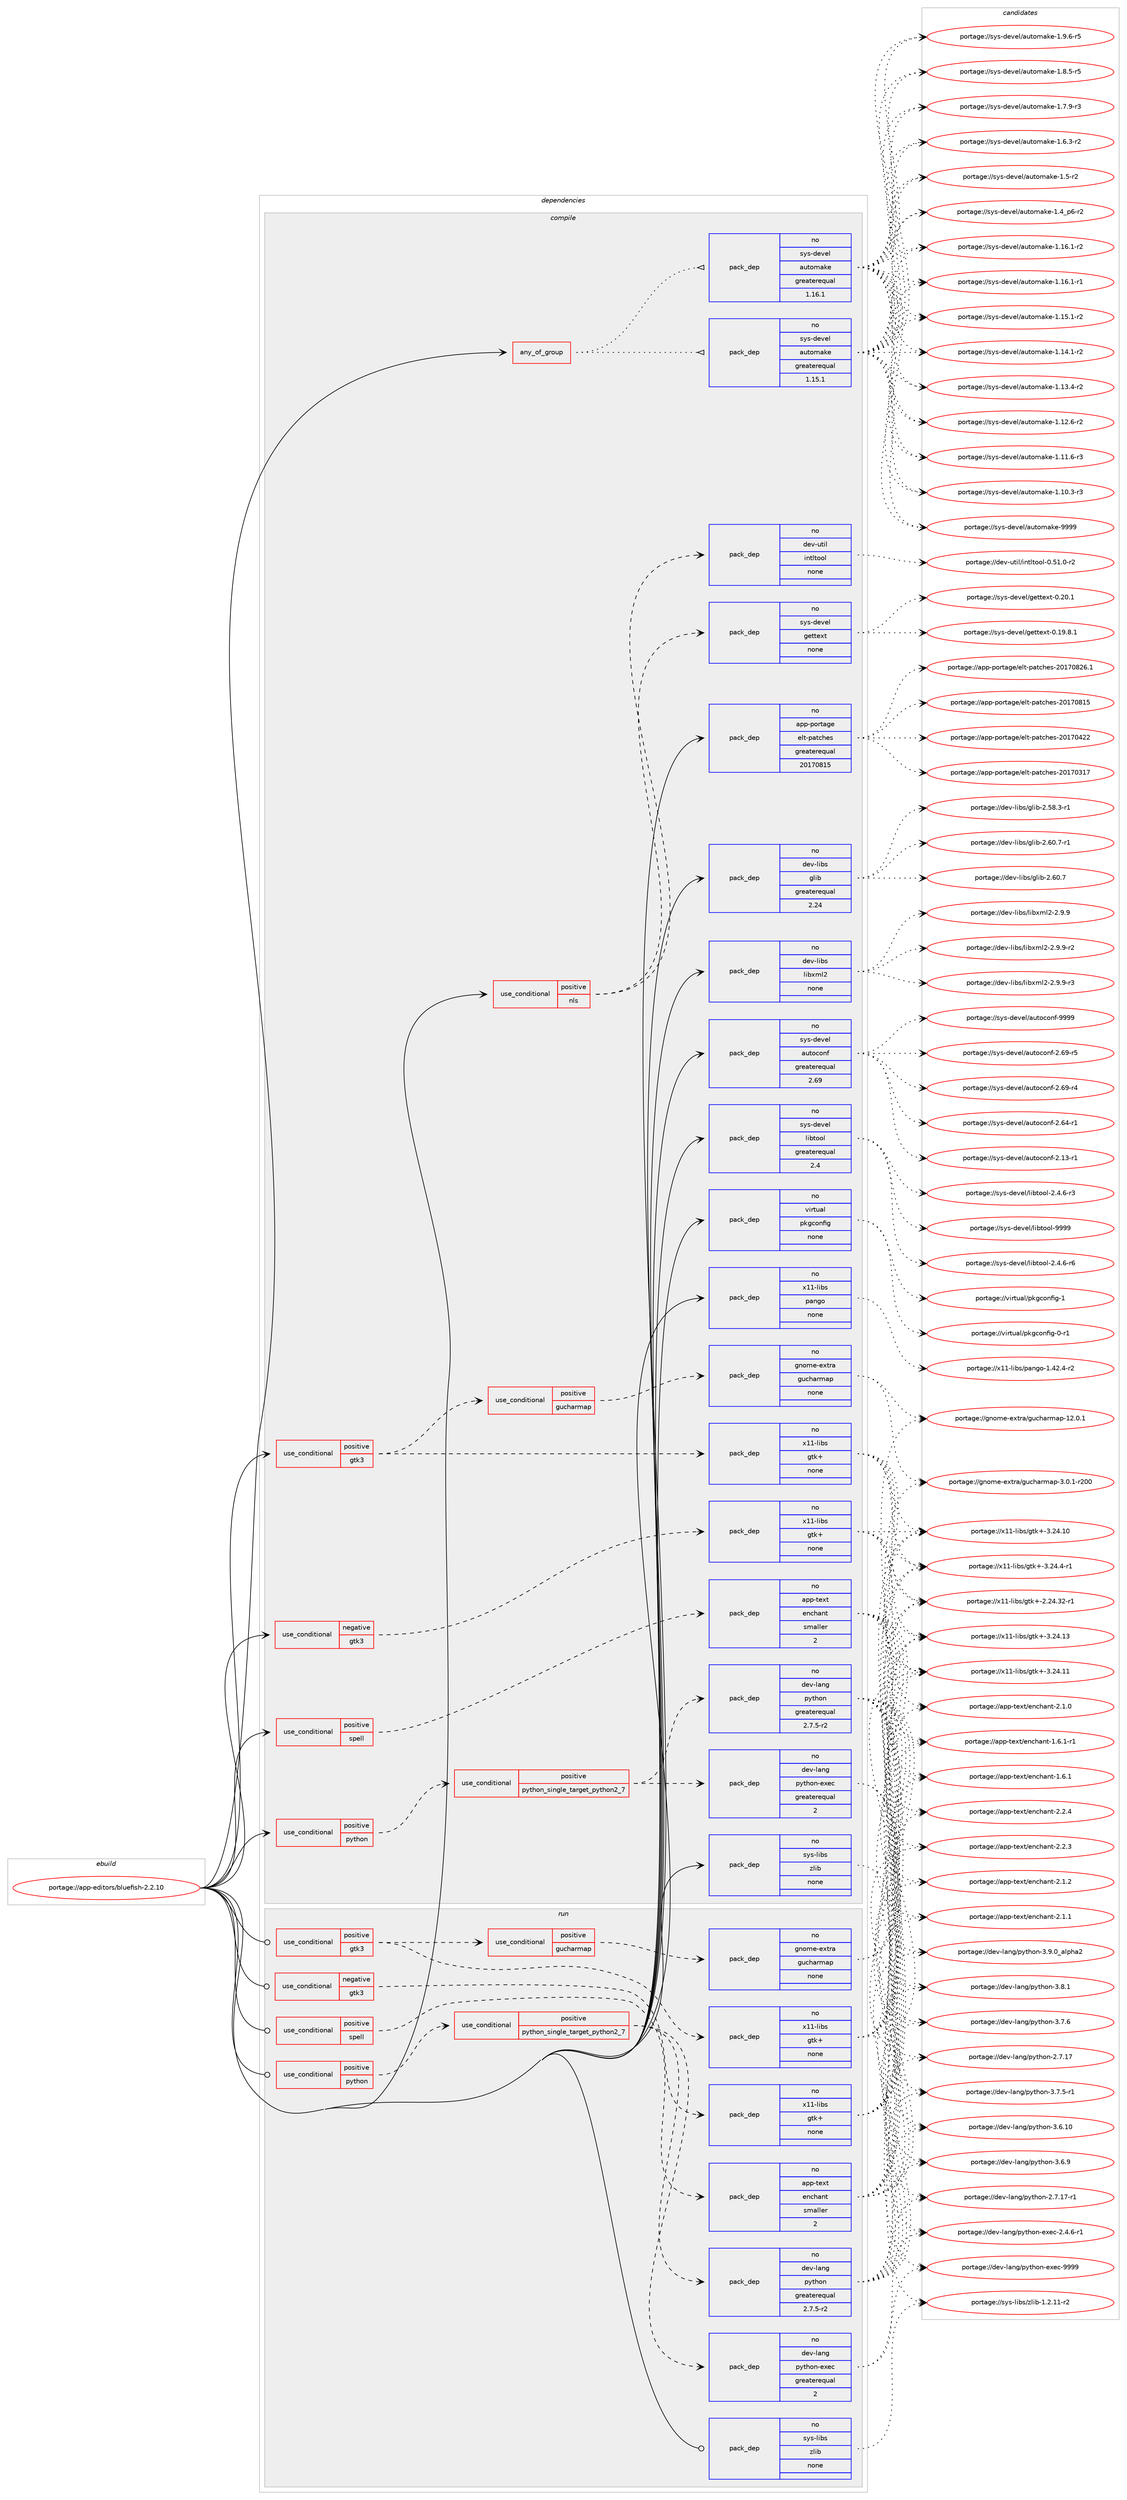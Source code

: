digraph prolog {

# *************
# Graph options
# *************

newrank=true;
concentrate=true;
compound=true;
graph [rankdir=LR,fontname=Helvetica,fontsize=10,ranksep=1.5];#, ranksep=2.5, nodesep=0.2];
edge  [arrowhead=vee];
node  [fontname=Helvetica,fontsize=10];

# **********
# The ebuild
# **********

subgraph cluster_leftcol {
color=gray;
label=<<i>ebuild</i>>;
id [label="portage://app-editors/bluefish-2.2.10", color=red, width=4, href="../app-editors/bluefish-2.2.10.svg"];
}

# ****************
# The dependencies
# ****************

subgraph cluster_midcol {
color=gray;
label=<<i>dependencies</i>>;
subgraph cluster_compile {
fillcolor="#eeeeee";
style=filled;
label=<<i>compile</i>>;
subgraph any8176 {
dependency639434 [label=<<TABLE BORDER="0" CELLBORDER="1" CELLSPACING="0" CELLPADDING="4"><TR><TD CELLPADDING="10">any_of_group</TD></TR></TABLE>>, shape=none, color=red];subgraph pack480092 {
dependency639435 [label=<<TABLE BORDER="0" CELLBORDER="1" CELLSPACING="0" CELLPADDING="4" WIDTH="220"><TR><TD ROWSPAN="6" CELLPADDING="30">pack_dep</TD></TR><TR><TD WIDTH="110">no</TD></TR><TR><TD>sys-devel</TD></TR><TR><TD>automake</TD></TR><TR><TD>greaterequal</TD></TR><TR><TD>1.16.1</TD></TR></TABLE>>, shape=none, color=blue];
}
dependency639434:e -> dependency639435:w [weight=20,style="dotted",arrowhead="oinv"];
subgraph pack480093 {
dependency639436 [label=<<TABLE BORDER="0" CELLBORDER="1" CELLSPACING="0" CELLPADDING="4" WIDTH="220"><TR><TD ROWSPAN="6" CELLPADDING="30">pack_dep</TD></TR><TR><TD WIDTH="110">no</TD></TR><TR><TD>sys-devel</TD></TR><TR><TD>automake</TD></TR><TR><TD>greaterequal</TD></TR><TR><TD>1.15.1</TD></TR></TABLE>>, shape=none, color=blue];
}
dependency639434:e -> dependency639436:w [weight=20,style="dotted",arrowhead="oinv"];
}
id:e -> dependency639434:w [weight=20,style="solid",arrowhead="vee"];
subgraph cond150877 {
dependency639437 [label=<<TABLE BORDER="0" CELLBORDER="1" CELLSPACING="0" CELLPADDING="4"><TR><TD ROWSPAN="3" CELLPADDING="10">use_conditional</TD></TR><TR><TD>negative</TD></TR><TR><TD>gtk3</TD></TR></TABLE>>, shape=none, color=red];
subgraph pack480094 {
dependency639438 [label=<<TABLE BORDER="0" CELLBORDER="1" CELLSPACING="0" CELLPADDING="4" WIDTH="220"><TR><TD ROWSPAN="6" CELLPADDING="30">pack_dep</TD></TR><TR><TD WIDTH="110">no</TD></TR><TR><TD>x11-libs</TD></TR><TR><TD>gtk+</TD></TR><TR><TD>none</TD></TR><TR><TD></TD></TR></TABLE>>, shape=none, color=blue];
}
dependency639437:e -> dependency639438:w [weight=20,style="dashed",arrowhead="vee"];
}
id:e -> dependency639437:w [weight=20,style="solid",arrowhead="vee"];
subgraph cond150878 {
dependency639439 [label=<<TABLE BORDER="0" CELLBORDER="1" CELLSPACING="0" CELLPADDING="4"><TR><TD ROWSPAN="3" CELLPADDING="10">use_conditional</TD></TR><TR><TD>positive</TD></TR><TR><TD>gtk3</TD></TR></TABLE>>, shape=none, color=red];
subgraph pack480095 {
dependency639440 [label=<<TABLE BORDER="0" CELLBORDER="1" CELLSPACING="0" CELLPADDING="4" WIDTH="220"><TR><TD ROWSPAN="6" CELLPADDING="30">pack_dep</TD></TR><TR><TD WIDTH="110">no</TD></TR><TR><TD>x11-libs</TD></TR><TR><TD>gtk+</TD></TR><TR><TD>none</TD></TR><TR><TD></TD></TR></TABLE>>, shape=none, color=blue];
}
dependency639439:e -> dependency639440:w [weight=20,style="dashed",arrowhead="vee"];
subgraph cond150879 {
dependency639441 [label=<<TABLE BORDER="0" CELLBORDER="1" CELLSPACING="0" CELLPADDING="4"><TR><TD ROWSPAN="3" CELLPADDING="10">use_conditional</TD></TR><TR><TD>positive</TD></TR><TR><TD>gucharmap</TD></TR></TABLE>>, shape=none, color=red];
subgraph pack480096 {
dependency639442 [label=<<TABLE BORDER="0" CELLBORDER="1" CELLSPACING="0" CELLPADDING="4" WIDTH="220"><TR><TD ROWSPAN="6" CELLPADDING="30">pack_dep</TD></TR><TR><TD WIDTH="110">no</TD></TR><TR><TD>gnome-extra</TD></TR><TR><TD>gucharmap</TD></TR><TR><TD>none</TD></TR><TR><TD></TD></TR></TABLE>>, shape=none, color=blue];
}
dependency639441:e -> dependency639442:w [weight=20,style="dashed",arrowhead="vee"];
}
dependency639439:e -> dependency639441:w [weight=20,style="dashed",arrowhead="vee"];
}
id:e -> dependency639439:w [weight=20,style="solid",arrowhead="vee"];
subgraph cond150880 {
dependency639443 [label=<<TABLE BORDER="0" CELLBORDER="1" CELLSPACING="0" CELLPADDING="4"><TR><TD ROWSPAN="3" CELLPADDING="10">use_conditional</TD></TR><TR><TD>positive</TD></TR><TR><TD>nls</TD></TR></TABLE>>, shape=none, color=red];
subgraph pack480097 {
dependency639444 [label=<<TABLE BORDER="0" CELLBORDER="1" CELLSPACING="0" CELLPADDING="4" WIDTH="220"><TR><TD ROWSPAN="6" CELLPADDING="30">pack_dep</TD></TR><TR><TD WIDTH="110">no</TD></TR><TR><TD>sys-devel</TD></TR><TR><TD>gettext</TD></TR><TR><TD>none</TD></TR><TR><TD></TD></TR></TABLE>>, shape=none, color=blue];
}
dependency639443:e -> dependency639444:w [weight=20,style="dashed",arrowhead="vee"];
subgraph pack480098 {
dependency639445 [label=<<TABLE BORDER="0" CELLBORDER="1" CELLSPACING="0" CELLPADDING="4" WIDTH="220"><TR><TD ROWSPAN="6" CELLPADDING="30">pack_dep</TD></TR><TR><TD WIDTH="110">no</TD></TR><TR><TD>dev-util</TD></TR><TR><TD>intltool</TD></TR><TR><TD>none</TD></TR><TR><TD></TD></TR></TABLE>>, shape=none, color=blue];
}
dependency639443:e -> dependency639445:w [weight=20,style="dashed",arrowhead="vee"];
}
id:e -> dependency639443:w [weight=20,style="solid",arrowhead="vee"];
subgraph cond150881 {
dependency639446 [label=<<TABLE BORDER="0" CELLBORDER="1" CELLSPACING="0" CELLPADDING="4"><TR><TD ROWSPAN="3" CELLPADDING="10">use_conditional</TD></TR><TR><TD>positive</TD></TR><TR><TD>python</TD></TR></TABLE>>, shape=none, color=red];
subgraph cond150882 {
dependency639447 [label=<<TABLE BORDER="0" CELLBORDER="1" CELLSPACING="0" CELLPADDING="4"><TR><TD ROWSPAN="3" CELLPADDING="10">use_conditional</TD></TR><TR><TD>positive</TD></TR><TR><TD>python_single_target_python2_7</TD></TR></TABLE>>, shape=none, color=red];
subgraph pack480099 {
dependency639448 [label=<<TABLE BORDER="0" CELLBORDER="1" CELLSPACING="0" CELLPADDING="4" WIDTH="220"><TR><TD ROWSPAN="6" CELLPADDING="30">pack_dep</TD></TR><TR><TD WIDTH="110">no</TD></TR><TR><TD>dev-lang</TD></TR><TR><TD>python</TD></TR><TR><TD>greaterequal</TD></TR><TR><TD>2.7.5-r2</TD></TR></TABLE>>, shape=none, color=blue];
}
dependency639447:e -> dependency639448:w [weight=20,style="dashed",arrowhead="vee"];
subgraph pack480100 {
dependency639449 [label=<<TABLE BORDER="0" CELLBORDER="1" CELLSPACING="0" CELLPADDING="4" WIDTH="220"><TR><TD ROWSPAN="6" CELLPADDING="30">pack_dep</TD></TR><TR><TD WIDTH="110">no</TD></TR><TR><TD>dev-lang</TD></TR><TR><TD>python-exec</TD></TR><TR><TD>greaterequal</TD></TR><TR><TD>2</TD></TR></TABLE>>, shape=none, color=blue];
}
dependency639447:e -> dependency639449:w [weight=20,style="dashed",arrowhead="vee"];
}
dependency639446:e -> dependency639447:w [weight=20,style="dashed",arrowhead="vee"];
}
id:e -> dependency639446:w [weight=20,style="solid",arrowhead="vee"];
subgraph cond150883 {
dependency639450 [label=<<TABLE BORDER="0" CELLBORDER="1" CELLSPACING="0" CELLPADDING="4"><TR><TD ROWSPAN="3" CELLPADDING="10">use_conditional</TD></TR><TR><TD>positive</TD></TR><TR><TD>spell</TD></TR></TABLE>>, shape=none, color=red];
subgraph pack480101 {
dependency639451 [label=<<TABLE BORDER="0" CELLBORDER="1" CELLSPACING="0" CELLPADDING="4" WIDTH="220"><TR><TD ROWSPAN="6" CELLPADDING="30">pack_dep</TD></TR><TR><TD WIDTH="110">no</TD></TR><TR><TD>app-text</TD></TR><TR><TD>enchant</TD></TR><TR><TD>smaller</TD></TR><TR><TD>2</TD></TR></TABLE>>, shape=none, color=blue];
}
dependency639450:e -> dependency639451:w [weight=20,style="dashed",arrowhead="vee"];
}
id:e -> dependency639450:w [weight=20,style="solid",arrowhead="vee"];
subgraph pack480102 {
dependency639452 [label=<<TABLE BORDER="0" CELLBORDER="1" CELLSPACING="0" CELLPADDING="4" WIDTH="220"><TR><TD ROWSPAN="6" CELLPADDING="30">pack_dep</TD></TR><TR><TD WIDTH="110">no</TD></TR><TR><TD>app-portage</TD></TR><TR><TD>elt-patches</TD></TR><TR><TD>greaterequal</TD></TR><TR><TD>20170815</TD></TR></TABLE>>, shape=none, color=blue];
}
id:e -> dependency639452:w [weight=20,style="solid",arrowhead="vee"];
subgraph pack480103 {
dependency639453 [label=<<TABLE BORDER="0" CELLBORDER="1" CELLSPACING="0" CELLPADDING="4" WIDTH="220"><TR><TD ROWSPAN="6" CELLPADDING="30">pack_dep</TD></TR><TR><TD WIDTH="110">no</TD></TR><TR><TD>dev-libs</TD></TR><TR><TD>glib</TD></TR><TR><TD>greaterequal</TD></TR><TR><TD>2.24</TD></TR></TABLE>>, shape=none, color=blue];
}
id:e -> dependency639453:w [weight=20,style="solid",arrowhead="vee"];
subgraph pack480104 {
dependency639454 [label=<<TABLE BORDER="0" CELLBORDER="1" CELLSPACING="0" CELLPADDING="4" WIDTH="220"><TR><TD ROWSPAN="6" CELLPADDING="30">pack_dep</TD></TR><TR><TD WIDTH="110">no</TD></TR><TR><TD>dev-libs</TD></TR><TR><TD>libxml2</TD></TR><TR><TD>none</TD></TR><TR><TD></TD></TR></TABLE>>, shape=none, color=blue];
}
id:e -> dependency639454:w [weight=20,style="solid",arrowhead="vee"];
subgraph pack480105 {
dependency639455 [label=<<TABLE BORDER="0" CELLBORDER="1" CELLSPACING="0" CELLPADDING="4" WIDTH="220"><TR><TD ROWSPAN="6" CELLPADDING="30">pack_dep</TD></TR><TR><TD WIDTH="110">no</TD></TR><TR><TD>sys-devel</TD></TR><TR><TD>autoconf</TD></TR><TR><TD>greaterequal</TD></TR><TR><TD>2.69</TD></TR></TABLE>>, shape=none, color=blue];
}
id:e -> dependency639455:w [weight=20,style="solid",arrowhead="vee"];
subgraph pack480106 {
dependency639456 [label=<<TABLE BORDER="0" CELLBORDER="1" CELLSPACING="0" CELLPADDING="4" WIDTH="220"><TR><TD ROWSPAN="6" CELLPADDING="30">pack_dep</TD></TR><TR><TD WIDTH="110">no</TD></TR><TR><TD>sys-devel</TD></TR><TR><TD>libtool</TD></TR><TR><TD>greaterequal</TD></TR><TR><TD>2.4</TD></TR></TABLE>>, shape=none, color=blue];
}
id:e -> dependency639456:w [weight=20,style="solid",arrowhead="vee"];
subgraph pack480107 {
dependency639457 [label=<<TABLE BORDER="0" CELLBORDER="1" CELLSPACING="0" CELLPADDING="4" WIDTH="220"><TR><TD ROWSPAN="6" CELLPADDING="30">pack_dep</TD></TR><TR><TD WIDTH="110">no</TD></TR><TR><TD>sys-libs</TD></TR><TR><TD>zlib</TD></TR><TR><TD>none</TD></TR><TR><TD></TD></TR></TABLE>>, shape=none, color=blue];
}
id:e -> dependency639457:w [weight=20,style="solid",arrowhead="vee"];
subgraph pack480108 {
dependency639458 [label=<<TABLE BORDER="0" CELLBORDER="1" CELLSPACING="0" CELLPADDING="4" WIDTH="220"><TR><TD ROWSPAN="6" CELLPADDING="30">pack_dep</TD></TR><TR><TD WIDTH="110">no</TD></TR><TR><TD>virtual</TD></TR><TR><TD>pkgconfig</TD></TR><TR><TD>none</TD></TR><TR><TD></TD></TR></TABLE>>, shape=none, color=blue];
}
id:e -> dependency639458:w [weight=20,style="solid",arrowhead="vee"];
subgraph pack480109 {
dependency639459 [label=<<TABLE BORDER="0" CELLBORDER="1" CELLSPACING="0" CELLPADDING="4" WIDTH="220"><TR><TD ROWSPAN="6" CELLPADDING="30">pack_dep</TD></TR><TR><TD WIDTH="110">no</TD></TR><TR><TD>x11-libs</TD></TR><TR><TD>pango</TD></TR><TR><TD>none</TD></TR><TR><TD></TD></TR></TABLE>>, shape=none, color=blue];
}
id:e -> dependency639459:w [weight=20,style="solid",arrowhead="vee"];
}
subgraph cluster_compileandrun {
fillcolor="#eeeeee";
style=filled;
label=<<i>compile and run</i>>;
}
subgraph cluster_run {
fillcolor="#eeeeee";
style=filled;
label=<<i>run</i>>;
subgraph cond150884 {
dependency639460 [label=<<TABLE BORDER="0" CELLBORDER="1" CELLSPACING="0" CELLPADDING="4"><TR><TD ROWSPAN="3" CELLPADDING="10">use_conditional</TD></TR><TR><TD>negative</TD></TR><TR><TD>gtk3</TD></TR></TABLE>>, shape=none, color=red];
subgraph pack480110 {
dependency639461 [label=<<TABLE BORDER="0" CELLBORDER="1" CELLSPACING="0" CELLPADDING="4" WIDTH="220"><TR><TD ROWSPAN="6" CELLPADDING="30">pack_dep</TD></TR><TR><TD WIDTH="110">no</TD></TR><TR><TD>x11-libs</TD></TR><TR><TD>gtk+</TD></TR><TR><TD>none</TD></TR><TR><TD></TD></TR></TABLE>>, shape=none, color=blue];
}
dependency639460:e -> dependency639461:w [weight=20,style="dashed",arrowhead="vee"];
}
id:e -> dependency639460:w [weight=20,style="solid",arrowhead="odot"];
subgraph cond150885 {
dependency639462 [label=<<TABLE BORDER="0" CELLBORDER="1" CELLSPACING="0" CELLPADDING="4"><TR><TD ROWSPAN="3" CELLPADDING="10">use_conditional</TD></TR><TR><TD>positive</TD></TR><TR><TD>gtk3</TD></TR></TABLE>>, shape=none, color=red];
subgraph pack480111 {
dependency639463 [label=<<TABLE BORDER="0" CELLBORDER="1" CELLSPACING="0" CELLPADDING="4" WIDTH="220"><TR><TD ROWSPAN="6" CELLPADDING="30">pack_dep</TD></TR><TR><TD WIDTH="110">no</TD></TR><TR><TD>x11-libs</TD></TR><TR><TD>gtk+</TD></TR><TR><TD>none</TD></TR><TR><TD></TD></TR></TABLE>>, shape=none, color=blue];
}
dependency639462:e -> dependency639463:w [weight=20,style="dashed",arrowhead="vee"];
subgraph cond150886 {
dependency639464 [label=<<TABLE BORDER="0" CELLBORDER="1" CELLSPACING="0" CELLPADDING="4"><TR><TD ROWSPAN="3" CELLPADDING="10">use_conditional</TD></TR><TR><TD>positive</TD></TR><TR><TD>gucharmap</TD></TR></TABLE>>, shape=none, color=red];
subgraph pack480112 {
dependency639465 [label=<<TABLE BORDER="0" CELLBORDER="1" CELLSPACING="0" CELLPADDING="4" WIDTH="220"><TR><TD ROWSPAN="6" CELLPADDING="30">pack_dep</TD></TR><TR><TD WIDTH="110">no</TD></TR><TR><TD>gnome-extra</TD></TR><TR><TD>gucharmap</TD></TR><TR><TD>none</TD></TR><TR><TD></TD></TR></TABLE>>, shape=none, color=blue];
}
dependency639464:e -> dependency639465:w [weight=20,style="dashed",arrowhead="vee"];
}
dependency639462:e -> dependency639464:w [weight=20,style="dashed",arrowhead="vee"];
}
id:e -> dependency639462:w [weight=20,style="solid",arrowhead="odot"];
subgraph cond150887 {
dependency639466 [label=<<TABLE BORDER="0" CELLBORDER="1" CELLSPACING="0" CELLPADDING="4"><TR><TD ROWSPAN="3" CELLPADDING="10">use_conditional</TD></TR><TR><TD>positive</TD></TR><TR><TD>python</TD></TR></TABLE>>, shape=none, color=red];
subgraph cond150888 {
dependency639467 [label=<<TABLE BORDER="0" CELLBORDER="1" CELLSPACING="0" CELLPADDING="4"><TR><TD ROWSPAN="3" CELLPADDING="10">use_conditional</TD></TR><TR><TD>positive</TD></TR><TR><TD>python_single_target_python2_7</TD></TR></TABLE>>, shape=none, color=red];
subgraph pack480113 {
dependency639468 [label=<<TABLE BORDER="0" CELLBORDER="1" CELLSPACING="0" CELLPADDING="4" WIDTH="220"><TR><TD ROWSPAN="6" CELLPADDING="30">pack_dep</TD></TR><TR><TD WIDTH="110">no</TD></TR><TR><TD>dev-lang</TD></TR><TR><TD>python</TD></TR><TR><TD>greaterequal</TD></TR><TR><TD>2.7.5-r2</TD></TR></TABLE>>, shape=none, color=blue];
}
dependency639467:e -> dependency639468:w [weight=20,style="dashed",arrowhead="vee"];
subgraph pack480114 {
dependency639469 [label=<<TABLE BORDER="0" CELLBORDER="1" CELLSPACING="0" CELLPADDING="4" WIDTH="220"><TR><TD ROWSPAN="6" CELLPADDING="30">pack_dep</TD></TR><TR><TD WIDTH="110">no</TD></TR><TR><TD>dev-lang</TD></TR><TR><TD>python-exec</TD></TR><TR><TD>greaterequal</TD></TR><TR><TD>2</TD></TR></TABLE>>, shape=none, color=blue];
}
dependency639467:e -> dependency639469:w [weight=20,style="dashed",arrowhead="vee"];
}
dependency639466:e -> dependency639467:w [weight=20,style="dashed",arrowhead="vee"];
}
id:e -> dependency639466:w [weight=20,style="solid",arrowhead="odot"];
subgraph cond150889 {
dependency639470 [label=<<TABLE BORDER="0" CELLBORDER="1" CELLSPACING="0" CELLPADDING="4"><TR><TD ROWSPAN="3" CELLPADDING="10">use_conditional</TD></TR><TR><TD>positive</TD></TR><TR><TD>spell</TD></TR></TABLE>>, shape=none, color=red];
subgraph pack480115 {
dependency639471 [label=<<TABLE BORDER="0" CELLBORDER="1" CELLSPACING="0" CELLPADDING="4" WIDTH="220"><TR><TD ROWSPAN="6" CELLPADDING="30">pack_dep</TD></TR><TR><TD WIDTH="110">no</TD></TR><TR><TD>app-text</TD></TR><TR><TD>enchant</TD></TR><TR><TD>smaller</TD></TR><TR><TD>2</TD></TR></TABLE>>, shape=none, color=blue];
}
dependency639470:e -> dependency639471:w [weight=20,style="dashed",arrowhead="vee"];
}
id:e -> dependency639470:w [weight=20,style="solid",arrowhead="odot"];
subgraph pack480116 {
dependency639472 [label=<<TABLE BORDER="0" CELLBORDER="1" CELLSPACING="0" CELLPADDING="4" WIDTH="220"><TR><TD ROWSPAN="6" CELLPADDING="30">pack_dep</TD></TR><TR><TD WIDTH="110">no</TD></TR><TR><TD>sys-libs</TD></TR><TR><TD>zlib</TD></TR><TR><TD>none</TD></TR><TR><TD></TD></TR></TABLE>>, shape=none, color=blue];
}
id:e -> dependency639472:w [weight=20,style="solid",arrowhead="odot"];
}
}

# **************
# The candidates
# **************

subgraph cluster_choices {
rank=same;
color=gray;
label=<<i>candidates</i>>;

subgraph choice480092 {
color=black;
nodesep=1;
choice115121115451001011181011084797117116111109971071014557575757 [label="portage://sys-devel/automake-9999", color=red, width=4,href="../sys-devel/automake-9999.svg"];
choice115121115451001011181011084797117116111109971071014549465746544511453 [label="portage://sys-devel/automake-1.9.6-r5", color=red, width=4,href="../sys-devel/automake-1.9.6-r5.svg"];
choice115121115451001011181011084797117116111109971071014549465646534511453 [label="portage://sys-devel/automake-1.8.5-r5", color=red, width=4,href="../sys-devel/automake-1.8.5-r5.svg"];
choice115121115451001011181011084797117116111109971071014549465546574511451 [label="portage://sys-devel/automake-1.7.9-r3", color=red, width=4,href="../sys-devel/automake-1.7.9-r3.svg"];
choice115121115451001011181011084797117116111109971071014549465446514511450 [label="portage://sys-devel/automake-1.6.3-r2", color=red, width=4,href="../sys-devel/automake-1.6.3-r2.svg"];
choice11512111545100101118101108479711711611110997107101454946534511450 [label="portage://sys-devel/automake-1.5-r2", color=red, width=4,href="../sys-devel/automake-1.5-r2.svg"];
choice115121115451001011181011084797117116111109971071014549465295112544511450 [label="portage://sys-devel/automake-1.4_p6-r2", color=red, width=4,href="../sys-devel/automake-1.4_p6-r2.svg"];
choice11512111545100101118101108479711711611110997107101454946495446494511450 [label="portage://sys-devel/automake-1.16.1-r2", color=red, width=4,href="../sys-devel/automake-1.16.1-r2.svg"];
choice11512111545100101118101108479711711611110997107101454946495446494511449 [label="portage://sys-devel/automake-1.16.1-r1", color=red, width=4,href="../sys-devel/automake-1.16.1-r1.svg"];
choice11512111545100101118101108479711711611110997107101454946495346494511450 [label="portage://sys-devel/automake-1.15.1-r2", color=red, width=4,href="../sys-devel/automake-1.15.1-r2.svg"];
choice11512111545100101118101108479711711611110997107101454946495246494511450 [label="portage://sys-devel/automake-1.14.1-r2", color=red, width=4,href="../sys-devel/automake-1.14.1-r2.svg"];
choice11512111545100101118101108479711711611110997107101454946495146524511450 [label="portage://sys-devel/automake-1.13.4-r2", color=red, width=4,href="../sys-devel/automake-1.13.4-r2.svg"];
choice11512111545100101118101108479711711611110997107101454946495046544511450 [label="portage://sys-devel/automake-1.12.6-r2", color=red, width=4,href="../sys-devel/automake-1.12.6-r2.svg"];
choice11512111545100101118101108479711711611110997107101454946494946544511451 [label="portage://sys-devel/automake-1.11.6-r3", color=red, width=4,href="../sys-devel/automake-1.11.6-r3.svg"];
choice11512111545100101118101108479711711611110997107101454946494846514511451 [label="portage://sys-devel/automake-1.10.3-r3", color=red, width=4,href="../sys-devel/automake-1.10.3-r3.svg"];
dependency639435:e -> choice115121115451001011181011084797117116111109971071014557575757:w [style=dotted,weight="100"];
dependency639435:e -> choice115121115451001011181011084797117116111109971071014549465746544511453:w [style=dotted,weight="100"];
dependency639435:e -> choice115121115451001011181011084797117116111109971071014549465646534511453:w [style=dotted,weight="100"];
dependency639435:e -> choice115121115451001011181011084797117116111109971071014549465546574511451:w [style=dotted,weight="100"];
dependency639435:e -> choice115121115451001011181011084797117116111109971071014549465446514511450:w [style=dotted,weight="100"];
dependency639435:e -> choice11512111545100101118101108479711711611110997107101454946534511450:w [style=dotted,weight="100"];
dependency639435:e -> choice115121115451001011181011084797117116111109971071014549465295112544511450:w [style=dotted,weight="100"];
dependency639435:e -> choice11512111545100101118101108479711711611110997107101454946495446494511450:w [style=dotted,weight="100"];
dependency639435:e -> choice11512111545100101118101108479711711611110997107101454946495446494511449:w [style=dotted,weight="100"];
dependency639435:e -> choice11512111545100101118101108479711711611110997107101454946495346494511450:w [style=dotted,weight="100"];
dependency639435:e -> choice11512111545100101118101108479711711611110997107101454946495246494511450:w [style=dotted,weight="100"];
dependency639435:e -> choice11512111545100101118101108479711711611110997107101454946495146524511450:w [style=dotted,weight="100"];
dependency639435:e -> choice11512111545100101118101108479711711611110997107101454946495046544511450:w [style=dotted,weight="100"];
dependency639435:e -> choice11512111545100101118101108479711711611110997107101454946494946544511451:w [style=dotted,weight="100"];
dependency639435:e -> choice11512111545100101118101108479711711611110997107101454946494846514511451:w [style=dotted,weight="100"];
}
subgraph choice480093 {
color=black;
nodesep=1;
choice115121115451001011181011084797117116111109971071014557575757 [label="portage://sys-devel/automake-9999", color=red, width=4,href="../sys-devel/automake-9999.svg"];
choice115121115451001011181011084797117116111109971071014549465746544511453 [label="portage://sys-devel/automake-1.9.6-r5", color=red, width=4,href="../sys-devel/automake-1.9.6-r5.svg"];
choice115121115451001011181011084797117116111109971071014549465646534511453 [label="portage://sys-devel/automake-1.8.5-r5", color=red, width=4,href="../sys-devel/automake-1.8.5-r5.svg"];
choice115121115451001011181011084797117116111109971071014549465546574511451 [label="portage://sys-devel/automake-1.7.9-r3", color=red, width=4,href="../sys-devel/automake-1.7.9-r3.svg"];
choice115121115451001011181011084797117116111109971071014549465446514511450 [label="portage://sys-devel/automake-1.6.3-r2", color=red, width=4,href="../sys-devel/automake-1.6.3-r2.svg"];
choice11512111545100101118101108479711711611110997107101454946534511450 [label="portage://sys-devel/automake-1.5-r2", color=red, width=4,href="../sys-devel/automake-1.5-r2.svg"];
choice115121115451001011181011084797117116111109971071014549465295112544511450 [label="portage://sys-devel/automake-1.4_p6-r2", color=red, width=4,href="../sys-devel/automake-1.4_p6-r2.svg"];
choice11512111545100101118101108479711711611110997107101454946495446494511450 [label="portage://sys-devel/automake-1.16.1-r2", color=red, width=4,href="../sys-devel/automake-1.16.1-r2.svg"];
choice11512111545100101118101108479711711611110997107101454946495446494511449 [label="portage://sys-devel/automake-1.16.1-r1", color=red, width=4,href="../sys-devel/automake-1.16.1-r1.svg"];
choice11512111545100101118101108479711711611110997107101454946495346494511450 [label="portage://sys-devel/automake-1.15.1-r2", color=red, width=4,href="../sys-devel/automake-1.15.1-r2.svg"];
choice11512111545100101118101108479711711611110997107101454946495246494511450 [label="portage://sys-devel/automake-1.14.1-r2", color=red, width=4,href="../sys-devel/automake-1.14.1-r2.svg"];
choice11512111545100101118101108479711711611110997107101454946495146524511450 [label="portage://sys-devel/automake-1.13.4-r2", color=red, width=4,href="../sys-devel/automake-1.13.4-r2.svg"];
choice11512111545100101118101108479711711611110997107101454946495046544511450 [label="portage://sys-devel/automake-1.12.6-r2", color=red, width=4,href="../sys-devel/automake-1.12.6-r2.svg"];
choice11512111545100101118101108479711711611110997107101454946494946544511451 [label="portage://sys-devel/automake-1.11.6-r3", color=red, width=4,href="../sys-devel/automake-1.11.6-r3.svg"];
choice11512111545100101118101108479711711611110997107101454946494846514511451 [label="portage://sys-devel/automake-1.10.3-r3", color=red, width=4,href="../sys-devel/automake-1.10.3-r3.svg"];
dependency639436:e -> choice115121115451001011181011084797117116111109971071014557575757:w [style=dotted,weight="100"];
dependency639436:e -> choice115121115451001011181011084797117116111109971071014549465746544511453:w [style=dotted,weight="100"];
dependency639436:e -> choice115121115451001011181011084797117116111109971071014549465646534511453:w [style=dotted,weight="100"];
dependency639436:e -> choice115121115451001011181011084797117116111109971071014549465546574511451:w [style=dotted,weight="100"];
dependency639436:e -> choice115121115451001011181011084797117116111109971071014549465446514511450:w [style=dotted,weight="100"];
dependency639436:e -> choice11512111545100101118101108479711711611110997107101454946534511450:w [style=dotted,weight="100"];
dependency639436:e -> choice115121115451001011181011084797117116111109971071014549465295112544511450:w [style=dotted,weight="100"];
dependency639436:e -> choice11512111545100101118101108479711711611110997107101454946495446494511450:w [style=dotted,weight="100"];
dependency639436:e -> choice11512111545100101118101108479711711611110997107101454946495446494511449:w [style=dotted,weight="100"];
dependency639436:e -> choice11512111545100101118101108479711711611110997107101454946495346494511450:w [style=dotted,weight="100"];
dependency639436:e -> choice11512111545100101118101108479711711611110997107101454946495246494511450:w [style=dotted,weight="100"];
dependency639436:e -> choice11512111545100101118101108479711711611110997107101454946495146524511450:w [style=dotted,weight="100"];
dependency639436:e -> choice11512111545100101118101108479711711611110997107101454946495046544511450:w [style=dotted,weight="100"];
dependency639436:e -> choice11512111545100101118101108479711711611110997107101454946494946544511451:w [style=dotted,weight="100"];
dependency639436:e -> choice11512111545100101118101108479711711611110997107101454946494846514511451:w [style=dotted,weight="100"];
}
subgraph choice480094 {
color=black;
nodesep=1;
choice120494945108105981154710311610743455146505246524511449 [label="portage://x11-libs/gtk+-3.24.4-r1", color=red, width=4,href="../x11-libs/gtk+-3.24.4-r1.svg"];
choice1204949451081059811547103116107434551465052464951 [label="portage://x11-libs/gtk+-3.24.13", color=red, width=4,href="../x11-libs/gtk+-3.24.13.svg"];
choice1204949451081059811547103116107434551465052464949 [label="portage://x11-libs/gtk+-3.24.11", color=red, width=4,href="../x11-libs/gtk+-3.24.11.svg"];
choice1204949451081059811547103116107434551465052464948 [label="portage://x11-libs/gtk+-3.24.10", color=red, width=4,href="../x11-libs/gtk+-3.24.10.svg"];
choice12049494510810598115471031161074345504650524651504511449 [label="portage://x11-libs/gtk+-2.24.32-r1", color=red, width=4,href="../x11-libs/gtk+-2.24.32-r1.svg"];
dependency639438:e -> choice120494945108105981154710311610743455146505246524511449:w [style=dotted,weight="100"];
dependency639438:e -> choice1204949451081059811547103116107434551465052464951:w [style=dotted,weight="100"];
dependency639438:e -> choice1204949451081059811547103116107434551465052464949:w [style=dotted,weight="100"];
dependency639438:e -> choice1204949451081059811547103116107434551465052464948:w [style=dotted,weight="100"];
dependency639438:e -> choice12049494510810598115471031161074345504650524651504511449:w [style=dotted,weight="100"];
}
subgraph choice480095 {
color=black;
nodesep=1;
choice120494945108105981154710311610743455146505246524511449 [label="portage://x11-libs/gtk+-3.24.4-r1", color=red, width=4,href="../x11-libs/gtk+-3.24.4-r1.svg"];
choice1204949451081059811547103116107434551465052464951 [label="portage://x11-libs/gtk+-3.24.13", color=red, width=4,href="../x11-libs/gtk+-3.24.13.svg"];
choice1204949451081059811547103116107434551465052464949 [label="portage://x11-libs/gtk+-3.24.11", color=red, width=4,href="../x11-libs/gtk+-3.24.11.svg"];
choice1204949451081059811547103116107434551465052464948 [label="portage://x11-libs/gtk+-3.24.10", color=red, width=4,href="../x11-libs/gtk+-3.24.10.svg"];
choice12049494510810598115471031161074345504650524651504511449 [label="portage://x11-libs/gtk+-2.24.32-r1", color=red, width=4,href="../x11-libs/gtk+-2.24.32-r1.svg"];
dependency639440:e -> choice120494945108105981154710311610743455146505246524511449:w [style=dotted,weight="100"];
dependency639440:e -> choice1204949451081059811547103116107434551465052464951:w [style=dotted,weight="100"];
dependency639440:e -> choice1204949451081059811547103116107434551465052464949:w [style=dotted,weight="100"];
dependency639440:e -> choice1204949451081059811547103116107434551465052464948:w [style=dotted,weight="100"];
dependency639440:e -> choice12049494510810598115471031161074345504650524651504511449:w [style=dotted,weight="100"];
}
subgraph choice480096 {
color=black;
nodesep=1;
choice10311011110910145101120116114974710311799104971141099711245514648464945114504848 [label="portage://gnome-extra/gucharmap-3.0.1-r200", color=red, width=4,href="../gnome-extra/gucharmap-3.0.1-r200.svg"];
choice10311011110910145101120116114974710311799104971141099711245495046484649 [label="portage://gnome-extra/gucharmap-12.0.1", color=red, width=4,href="../gnome-extra/gucharmap-12.0.1.svg"];
dependency639442:e -> choice10311011110910145101120116114974710311799104971141099711245514648464945114504848:w [style=dotted,weight="100"];
dependency639442:e -> choice10311011110910145101120116114974710311799104971141099711245495046484649:w [style=dotted,weight="100"];
}
subgraph choice480097 {
color=black;
nodesep=1;
choice115121115451001011181011084710310111611610112011645484650484649 [label="portage://sys-devel/gettext-0.20.1", color=red, width=4,href="../sys-devel/gettext-0.20.1.svg"];
choice1151211154510010111810110847103101116116101120116454846495746564649 [label="portage://sys-devel/gettext-0.19.8.1", color=red, width=4,href="../sys-devel/gettext-0.19.8.1.svg"];
dependency639444:e -> choice115121115451001011181011084710310111611610112011645484650484649:w [style=dotted,weight="100"];
dependency639444:e -> choice1151211154510010111810110847103101116116101120116454846495746564649:w [style=dotted,weight="100"];
}
subgraph choice480098 {
color=black;
nodesep=1;
choice1001011184511711610510847105110116108116111111108454846534946484511450 [label="portage://dev-util/intltool-0.51.0-r2", color=red, width=4,href="../dev-util/intltool-0.51.0-r2.svg"];
dependency639445:e -> choice1001011184511711610510847105110116108116111111108454846534946484511450:w [style=dotted,weight="100"];
}
subgraph choice480099 {
color=black;
nodesep=1;
choice10010111845108971101034711212111610411111045514657464895971081121049750 [label="portage://dev-lang/python-3.9.0_alpha2", color=red, width=4,href="../dev-lang/python-3.9.0_alpha2.svg"];
choice100101118451089711010347112121116104111110455146564649 [label="portage://dev-lang/python-3.8.1", color=red, width=4,href="../dev-lang/python-3.8.1.svg"];
choice100101118451089711010347112121116104111110455146554654 [label="portage://dev-lang/python-3.7.6", color=red, width=4,href="../dev-lang/python-3.7.6.svg"];
choice1001011184510897110103471121211161041111104551465546534511449 [label="portage://dev-lang/python-3.7.5-r1", color=red, width=4,href="../dev-lang/python-3.7.5-r1.svg"];
choice100101118451089711010347112121116104111110455146544657 [label="portage://dev-lang/python-3.6.9", color=red, width=4,href="../dev-lang/python-3.6.9.svg"];
choice10010111845108971101034711212111610411111045514654464948 [label="portage://dev-lang/python-3.6.10", color=red, width=4,href="../dev-lang/python-3.6.10.svg"];
choice100101118451089711010347112121116104111110455046554649554511449 [label="portage://dev-lang/python-2.7.17-r1", color=red, width=4,href="../dev-lang/python-2.7.17-r1.svg"];
choice10010111845108971101034711212111610411111045504655464955 [label="portage://dev-lang/python-2.7.17", color=red, width=4,href="../dev-lang/python-2.7.17.svg"];
dependency639448:e -> choice10010111845108971101034711212111610411111045514657464895971081121049750:w [style=dotted,weight="100"];
dependency639448:e -> choice100101118451089711010347112121116104111110455146564649:w [style=dotted,weight="100"];
dependency639448:e -> choice100101118451089711010347112121116104111110455146554654:w [style=dotted,weight="100"];
dependency639448:e -> choice1001011184510897110103471121211161041111104551465546534511449:w [style=dotted,weight="100"];
dependency639448:e -> choice100101118451089711010347112121116104111110455146544657:w [style=dotted,weight="100"];
dependency639448:e -> choice10010111845108971101034711212111610411111045514654464948:w [style=dotted,weight="100"];
dependency639448:e -> choice100101118451089711010347112121116104111110455046554649554511449:w [style=dotted,weight="100"];
dependency639448:e -> choice10010111845108971101034711212111610411111045504655464955:w [style=dotted,weight="100"];
}
subgraph choice480100 {
color=black;
nodesep=1;
choice10010111845108971101034711212111610411111045101120101994557575757 [label="portage://dev-lang/python-exec-9999", color=red, width=4,href="../dev-lang/python-exec-9999.svg"];
choice10010111845108971101034711212111610411111045101120101994550465246544511449 [label="portage://dev-lang/python-exec-2.4.6-r1", color=red, width=4,href="../dev-lang/python-exec-2.4.6-r1.svg"];
dependency639449:e -> choice10010111845108971101034711212111610411111045101120101994557575757:w [style=dotted,weight="100"];
dependency639449:e -> choice10010111845108971101034711212111610411111045101120101994550465246544511449:w [style=dotted,weight="100"];
}
subgraph choice480101 {
color=black;
nodesep=1;
choice9711211245116101120116471011109910497110116455046504652 [label="portage://app-text/enchant-2.2.4", color=red, width=4,href="../app-text/enchant-2.2.4.svg"];
choice9711211245116101120116471011109910497110116455046504651 [label="portage://app-text/enchant-2.2.3", color=red, width=4,href="../app-text/enchant-2.2.3.svg"];
choice9711211245116101120116471011109910497110116455046494650 [label="portage://app-text/enchant-2.1.2", color=red, width=4,href="../app-text/enchant-2.1.2.svg"];
choice9711211245116101120116471011109910497110116455046494649 [label="portage://app-text/enchant-2.1.1", color=red, width=4,href="../app-text/enchant-2.1.1.svg"];
choice9711211245116101120116471011109910497110116455046494648 [label="portage://app-text/enchant-2.1.0", color=red, width=4,href="../app-text/enchant-2.1.0.svg"];
choice97112112451161011201164710111099104971101164549465446494511449 [label="portage://app-text/enchant-1.6.1-r1", color=red, width=4,href="../app-text/enchant-1.6.1-r1.svg"];
choice9711211245116101120116471011109910497110116454946544649 [label="portage://app-text/enchant-1.6.1", color=red, width=4,href="../app-text/enchant-1.6.1.svg"];
dependency639451:e -> choice9711211245116101120116471011109910497110116455046504652:w [style=dotted,weight="100"];
dependency639451:e -> choice9711211245116101120116471011109910497110116455046504651:w [style=dotted,weight="100"];
dependency639451:e -> choice9711211245116101120116471011109910497110116455046494650:w [style=dotted,weight="100"];
dependency639451:e -> choice9711211245116101120116471011109910497110116455046494649:w [style=dotted,weight="100"];
dependency639451:e -> choice9711211245116101120116471011109910497110116455046494648:w [style=dotted,weight="100"];
dependency639451:e -> choice97112112451161011201164710111099104971101164549465446494511449:w [style=dotted,weight="100"];
dependency639451:e -> choice9711211245116101120116471011109910497110116454946544649:w [style=dotted,weight="100"];
}
subgraph choice480102 {
color=black;
nodesep=1;
choice971121124511211111411697103101471011081164511297116991041011154550484955485650544649 [label="portage://app-portage/elt-patches-20170826.1", color=red, width=4,href="../app-portage/elt-patches-20170826.1.svg"];
choice97112112451121111141169710310147101108116451129711699104101115455048495548564953 [label="portage://app-portage/elt-patches-20170815", color=red, width=4,href="../app-portage/elt-patches-20170815.svg"];
choice97112112451121111141169710310147101108116451129711699104101115455048495548525050 [label="portage://app-portage/elt-patches-20170422", color=red, width=4,href="../app-portage/elt-patches-20170422.svg"];
choice97112112451121111141169710310147101108116451129711699104101115455048495548514955 [label="portage://app-portage/elt-patches-20170317", color=red, width=4,href="../app-portage/elt-patches-20170317.svg"];
dependency639452:e -> choice971121124511211111411697103101471011081164511297116991041011154550484955485650544649:w [style=dotted,weight="100"];
dependency639452:e -> choice97112112451121111141169710310147101108116451129711699104101115455048495548564953:w [style=dotted,weight="100"];
dependency639452:e -> choice97112112451121111141169710310147101108116451129711699104101115455048495548525050:w [style=dotted,weight="100"];
dependency639452:e -> choice97112112451121111141169710310147101108116451129711699104101115455048495548514955:w [style=dotted,weight="100"];
}
subgraph choice480103 {
color=black;
nodesep=1;
choice10010111845108105981154710310810598455046544846554511449 [label="portage://dev-libs/glib-2.60.7-r1", color=red, width=4,href="../dev-libs/glib-2.60.7-r1.svg"];
choice1001011184510810598115471031081059845504654484655 [label="portage://dev-libs/glib-2.60.7", color=red, width=4,href="../dev-libs/glib-2.60.7.svg"];
choice10010111845108105981154710310810598455046535646514511449 [label="portage://dev-libs/glib-2.58.3-r1", color=red, width=4,href="../dev-libs/glib-2.58.3-r1.svg"];
dependency639453:e -> choice10010111845108105981154710310810598455046544846554511449:w [style=dotted,weight="100"];
dependency639453:e -> choice1001011184510810598115471031081059845504654484655:w [style=dotted,weight="100"];
dependency639453:e -> choice10010111845108105981154710310810598455046535646514511449:w [style=dotted,weight="100"];
}
subgraph choice480104 {
color=black;
nodesep=1;
choice10010111845108105981154710810598120109108504550465746574511451 [label="portage://dev-libs/libxml2-2.9.9-r3", color=red, width=4,href="../dev-libs/libxml2-2.9.9-r3.svg"];
choice10010111845108105981154710810598120109108504550465746574511450 [label="portage://dev-libs/libxml2-2.9.9-r2", color=red, width=4,href="../dev-libs/libxml2-2.9.9-r2.svg"];
choice1001011184510810598115471081059812010910850455046574657 [label="portage://dev-libs/libxml2-2.9.9", color=red, width=4,href="../dev-libs/libxml2-2.9.9.svg"];
dependency639454:e -> choice10010111845108105981154710810598120109108504550465746574511451:w [style=dotted,weight="100"];
dependency639454:e -> choice10010111845108105981154710810598120109108504550465746574511450:w [style=dotted,weight="100"];
dependency639454:e -> choice1001011184510810598115471081059812010910850455046574657:w [style=dotted,weight="100"];
}
subgraph choice480105 {
color=black;
nodesep=1;
choice115121115451001011181011084797117116111991111101024557575757 [label="portage://sys-devel/autoconf-9999", color=red, width=4,href="../sys-devel/autoconf-9999.svg"];
choice1151211154510010111810110847971171161119911111010245504654574511453 [label="portage://sys-devel/autoconf-2.69-r5", color=red, width=4,href="../sys-devel/autoconf-2.69-r5.svg"];
choice1151211154510010111810110847971171161119911111010245504654574511452 [label="portage://sys-devel/autoconf-2.69-r4", color=red, width=4,href="../sys-devel/autoconf-2.69-r4.svg"];
choice1151211154510010111810110847971171161119911111010245504654524511449 [label="portage://sys-devel/autoconf-2.64-r1", color=red, width=4,href="../sys-devel/autoconf-2.64-r1.svg"];
choice1151211154510010111810110847971171161119911111010245504649514511449 [label="portage://sys-devel/autoconf-2.13-r1", color=red, width=4,href="../sys-devel/autoconf-2.13-r1.svg"];
dependency639455:e -> choice115121115451001011181011084797117116111991111101024557575757:w [style=dotted,weight="100"];
dependency639455:e -> choice1151211154510010111810110847971171161119911111010245504654574511453:w [style=dotted,weight="100"];
dependency639455:e -> choice1151211154510010111810110847971171161119911111010245504654574511452:w [style=dotted,weight="100"];
dependency639455:e -> choice1151211154510010111810110847971171161119911111010245504654524511449:w [style=dotted,weight="100"];
dependency639455:e -> choice1151211154510010111810110847971171161119911111010245504649514511449:w [style=dotted,weight="100"];
}
subgraph choice480106 {
color=black;
nodesep=1;
choice1151211154510010111810110847108105981161111111084557575757 [label="portage://sys-devel/libtool-9999", color=red, width=4,href="../sys-devel/libtool-9999.svg"];
choice1151211154510010111810110847108105981161111111084550465246544511454 [label="portage://sys-devel/libtool-2.4.6-r6", color=red, width=4,href="../sys-devel/libtool-2.4.6-r6.svg"];
choice1151211154510010111810110847108105981161111111084550465246544511451 [label="portage://sys-devel/libtool-2.4.6-r3", color=red, width=4,href="../sys-devel/libtool-2.4.6-r3.svg"];
dependency639456:e -> choice1151211154510010111810110847108105981161111111084557575757:w [style=dotted,weight="100"];
dependency639456:e -> choice1151211154510010111810110847108105981161111111084550465246544511454:w [style=dotted,weight="100"];
dependency639456:e -> choice1151211154510010111810110847108105981161111111084550465246544511451:w [style=dotted,weight="100"];
}
subgraph choice480107 {
color=black;
nodesep=1;
choice11512111545108105981154712210810598454946504649494511450 [label="portage://sys-libs/zlib-1.2.11-r2", color=red, width=4,href="../sys-libs/zlib-1.2.11-r2.svg"];
dependency639457:e -> choice11512111545108105981154712210810598454946504649494511450:w [style=dotted,weight="100"];
}
subgraph choice480108 {
color=black;
nodesep=1;
choice1181051141161179710847112107103991111101021051034549 [label="portage://virtual/pkgconfig-1", color=red, width=4,href="../virtual/pkgconfig-1.svg"];
choice11810511411611797108471121071039911111010210510345484511449 [label="portage://virtual/pkgconfig-0-r1", color=red, width=4,href="../virtual/pkgconfig-0-r1.svg"];
dependency639458:e -> choice1181051141161179710847112107103991111101021051034549:w [style=dotted,weight="100"];
dependency639458:e -> choice11810511411611797108471121071039911111010210510345484511449:w [style=dotted,weight="100"];
}
subgraph choice480109 {
color=black;
nodesep=1;
choice120494945108105981154711297110103111454946525046524511450 [label="portage://x11-libs/pango-1.42.4-r2", color=red, width=4,href="../x11-libs/pango-1.42.4-r2.svg"];
dependency639459:e -> choice120494945108105981154711297110103111454946525046524511450:w [style=dotted,weight="100"];
}
subgraph choice480110 {
color=black;
nodesep=1;
choice120494945108105981154710311610743455146505246524511449 [label="portage://x11-libs/gtk+-3.24.4-r1", color=red, width=4,href="../x11-libs/gtk+-3.24.4-r1.svg"];
choice1204949451081059811547103116107434551465052464951 [label="portage://x11-libs/gtk+-3.24.13", color=red, width=4,href="../x11-libs/gtk+-3.24.13.svg"];
choice1204949451081059811547103116107434551465052464949 [label="portage://x11-libs/gtk+-3.24.11", color=red, width=4,href="../x11-libs/gtk+-3.24.11.svg"];
choice1204949451081059811547103116107434551465052464948 [label="portage://x11-libs/gtk+-3.24.10", color=red, width=4,href="../x11-libs/gtk+-3.24.10.svg"];
choice12049494510810598115471031161074345504650524651504511449 [label="portage://x11-libs/gtk+-2.24.32-r1", color=red, width=4,href="../x11-libs/gtk+-2.24.32-r1.svg"];
dependency639461:e -> choice120494945108105981154710311610743455146505246524511449:w [style=dotted,weight="100"];
dependency639461:e -> choice1204949451081059811547103116107434551465052464951:w [style=dotted,weight="100"];
dependency639461:e -> choice1204949451081059811547103116107434551465052464949:w [style=dotted,weight="100"];
dependency639461:e -> choice1204949451081059811547103116107434551465052464948:w [style=dotted,weight="100"];
dependency639461:e -> choice12049494510810598115471031161074345504650524651504511449:w [style=dotted,weight="100"];
}
subgraph choice480111 {
color=black;
nodesep=1;
choice120494945108105981154710311610743455146505246524511449 [label="portage://x11-libs/gtk+-3.24.4-r1", color=red, width=4,href="../x11-libs/gtk+-3.24.4-r1.svg"];
choice1204949451081059811547103116107434551465052464951 [label="portage://x11-libs/gtk+-3.24.13", color=red, width=4,href="../x11-libs/gtk+-3.24.13.svg"];
choice1204949451081059811547103116107434551465052464949 [label="portage://x11-libs/gtk+-3.24.11", color=red, width=4,href="../x11-libs/gtk+-3.24.11.svg"];
choice1204949451081059811547103116107434551465052464948 [label="portage://x11-libs/gtk+-3.24.10", color=red, width=4,href="../x11-libs/gtk+-3.24.10.svg"];
choice12049494510810598115471031161074345504650524651504511449 [label="portage://x11-libs/gtk+-2.24.32-r1", color=red, width=4,href="../x11-libs/gtk+-2.24.32-r1.svg"];
dependency639463:e -> choice120494945108105981154710311610743455146505246524511449:w [style=dotted,weight="100"];
dependency639463:e -> choice1204949451081059811547103116107434551465052464951:w [style=dotted,weight="100"];
dependency639463:e -> choice1204949451081059811547103116107434551465052464949:w [style=dotted,weight="100"];
dependency639463:e -> choice1204949451081059811547103116107434551465052464948:w [style=dotted,weight="100"];
dependency639463:e -> choice12049494510810598115471031161074345504650524651504511449:w [style=dotted,weight="100"];
}
subgraph choice480112 {
color=black;
nodesep=1;
choice10311011110910145101120116114974710311799104971141099711245514648464945114504848 [label="portage://gnome-extra/gucharmap-3.0.1-r200", color=red, width=4,href="../gnome-extra/gucharmap-3.0.1-r200.svg"];
choice10311011110910145101120116114974710311799104971141099711245495046484649 [label="portage://gnome-extra/gucharmap-12.0.1", color=red, width=4,href="../gnome-extra/gucharmap-12.0.1.svg"];
dependency639465:e -> choice10311011110910145101120116114974710311799104971141099711245514648464945114504848:w [style=dotted,weight="100"];
dependency639465:e -> choice10311011110910145101120116114974710311799104971141099711245495046484649:w [style=dotted,weight="100"];
}
subgraph choice480113 {
color=black;
nodesep=1;
choice10010111845108971101034711212111610411111045514657464895971081121049750 [label="portage://dev-lang/python-3.9.0_alpha2", color=red, width=4,href="../dev-lang/python-3.9.0_alpha2.svg"];
choice100101118451089711010347112121116104111110455146564649 [label="portage://dev-lang/python-3.8.1", color=red, width=4,href="../dev-lang/python-3.8.1.svg"];
choice100101118451089711010347112121116104111110455146554654 [label="portage://dev-lang/python-3.7.6", color=red, width=4,href="../dev-lang/python-3.7.6.svg"];
choice1001011184510897110103471121211161041111104551465546534511449 [label="portage://dev-lang/python-3.7.5-r1", color=red, width=4,href="../dev-lang/python-3.7.5-r1.svg"];
choice100101118451089711010347112121116104111110455146544657 [label="portage://dev-lang/python-3.6.9", color=red, width=4,href="../dev-lang/python-3.6.9.svg"];
choice10010111845108971101034711212111610411111045514654464948 [label="portage://dev-lang/python-3.6.10", color=red, width=4,href="../dev-lang/python-3.6.10.svg"];
choice100101118451089711010347112121116104111110455046554649554511449 [label="portage://dev-lang/python-2.7.17-r1", color=red, width=4,href="../dev-lang/python-2.7.17-r1.svg"];
choice10010111845108971101034711212111610411111045504655464955 [label="portage://dev-lang/python-2.7.17", color=red, width=4,href="../dev-lang/python-2.7.17.svg"];
dependency639468:e -> choice10010111845108971101034711212111610411111045514657464895971081121049750:w [style=dotted,weight="100"];
dependency639468:e -> choice100101118451089711010347112121116104111110455146564649:w [style=dotted,weight="100"];
dependency639468:e -> choice100101118451089711010347112121116104111110455146554654:w [style=dotted,weight="100"];
dependency639468:e -> choice1001011184510897110103471121211161041111104551465546534511449:w [style=dotted,weight="100"];
dependency639468:e -> choice100101118451089711010347112121116104111110455146544657:w [style=dotted,weight="100"];
dependency639468:e -> choice10010111845108971101034711212111610411111045514654464948:w [style=dotted,weight="100"];
dependency639468:e -> choice100101118451089711010347112121116104111110455046554649554511449:w [style=dotted,weight="100"];
dependency639468:e -> choice10010111845108971101034711212111610411111045504655464955:w [style=dotted,weight="100"];
}
subgraph choice480114 {
color=black;
nodesep=1;
choice10010111845108971101034711212111610411111045101120101994557575757 [label="portage://dev-lang/python-exec-9999", color=red, width=4,href="../dev-lang/python-exec-9999.svg"];
choice10010111845108971101034711212111610411111045101120101994550465246544511449 [label="portage://dev-lang/python-exec-2.4.6-r1", color=red, width=4,href="../dev-lang/python-exec-2.4.6-r1.svg"];
dependency639469:e -> choice10010111845108971101034711212111610411111045101120101994557575757:w [style=dotted,weight="100"];
dependency639469:e -> choice10010111845108971101034711212111610411111045101120101994550465246544511449:w [style=dotted,weight="100"];
}
subgraph choice480115 {
color=black;
nodesep=1;
choice9711211245116101120116471011109910497110116455046504652 [label="portage://app-text/enchant-2.2.4", color=red, width=4,href="../app-text/enchant-2.2.4.svg"];
choice9711211245116101120116471011109910497110116455046504651 [label="portage://app-text/enchant-2.2.3", color=red, width=4,href="../app-text/enchant-2.2.3.svg"];
choice9711211245116101120116471011109910497110116455046494650 [label="portage://app-text/enchant-2.1.2", color=red, width=4,href="../app-text/enchant-2.1.2.svg"];
choice9711211245116101120116471011109910497110116455046494649 [label="portage://app-text/enchant-2.1.1", color=red, width=4,href="../app-text/enchant-2.1.1.svg"];
choice9711211245116101120116471011109910497110116455046494648 [label="portage://app-text/enchant-2.1.0", color=red, width=4,href="../app-text/enchant-2.1.0.svg"];
choice97112112451161011201164710111099104971101164549465446494511449 [label="portage://app-text/enchant-1.6.1-r1", color=red, width=4,href="../app-text/enchant-1.6.1-r1.svg"];
choice9711211245116101120116471011109910497110116454946544649 [label="portage://app-text/enchant-1.6.1", color=red, width=4,href="../app-text/enchant-1.6.1.svg"];
dependency639471:e -> choice9711211245116101120116471011109910497110116455046504652:w [style=dotted,weight="100"];
dependency639471:e -> choice9711211245116101120116471011109910497110116455046504651:w [style=dotted,weight="100"];
dependency639471:e -> choice9711211245116101120116471011109910497110116455046494650:w [style=dotted,weight="100"];
dependency639471:e -> choice9711211245116101120116471011109910497110116455046494649:w [style=dotted,weight="100"];
dependency639471:e -> choice9711211245116101120116471011109910497110116455046494648:w [style=dotted,weight="100"];
dependency639471:e -> choice97112112451161011201164710111099104971101164549465446494511449:w [style=dotted,weight="100"];
dependency639471:e -> choice9711211245116101120116471011109910497110116454946544649:w [style=dotted,weight="100"];
}
subgraph choice480116 {
color=black;
nodesep=1;
choice11512111545108105981154712210810598454946504649494511450 [label="portage://sys-libs/zlib-1.2.11-r2", color=red, width=4,href="../sys-libs/zlib-1.2.11-r2.svg"];
dependency639472:e -> choice11512111545108105981154712210810598454946504649494511450:w [style=dotted,weight="100"];
}
}

}
